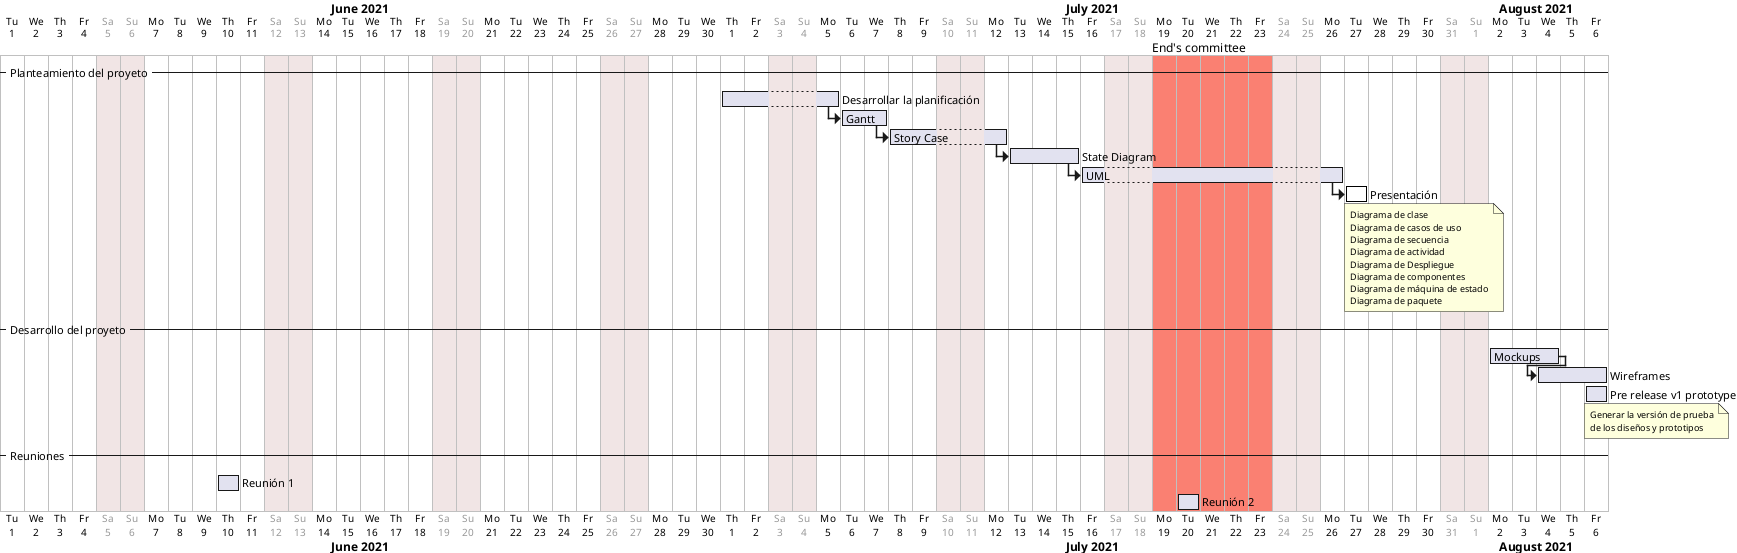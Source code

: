@startgantt
'language ko
printscale daily zoom 1.5
saturday are closed
sunday are closed

Project starts the 1st of june 2021

-- Planteamiento del proyeto --
[Desarrollar la planificación] starts 2021-07-01 and lasts 3 days
'[Test prototype] lasts 3 days and starts 7 days before [Desarrollar la planificación]'s end
then [Gantt] lasts 2 days
then [Story Case] lasts 3 days
then [State Diagram] lasts 3 days
then [UML] lasts 7 days
then [Presentación] is deleted
'[Presentación] happens at [UML]'s end

note bottom
  Diagrama de clase
  Diagrama de casos de uso
  Diagrama de secuencia
  Diagrama de actividad
  Diagrama de Despliegue
  Diagrama de componentes
  Diagrama de máquina de estado
  Diagrama de paquete
end note


-- Desarrollo del proyeto --

[Mockups] starts 2021-08-01 and lasts 3 days
[Wireframes] lasts 3 days and starts 1 days before [Mockups]'s end

[Pre release v1 prototype] starts 2021-08-06 and lasts 1 days
note bottom
  Generar la versión de prueba
  de los diseños y prototipos
end note






2021-07-19 to 2021-07-23 are named [End's committee]
2021-07-19 to 2021-07-23 are colored in salmon


-- Reuniones --

[Reunión 1] starts 2021-06-10
[Reunión 2] starts 2021-07-20

@endgantt
